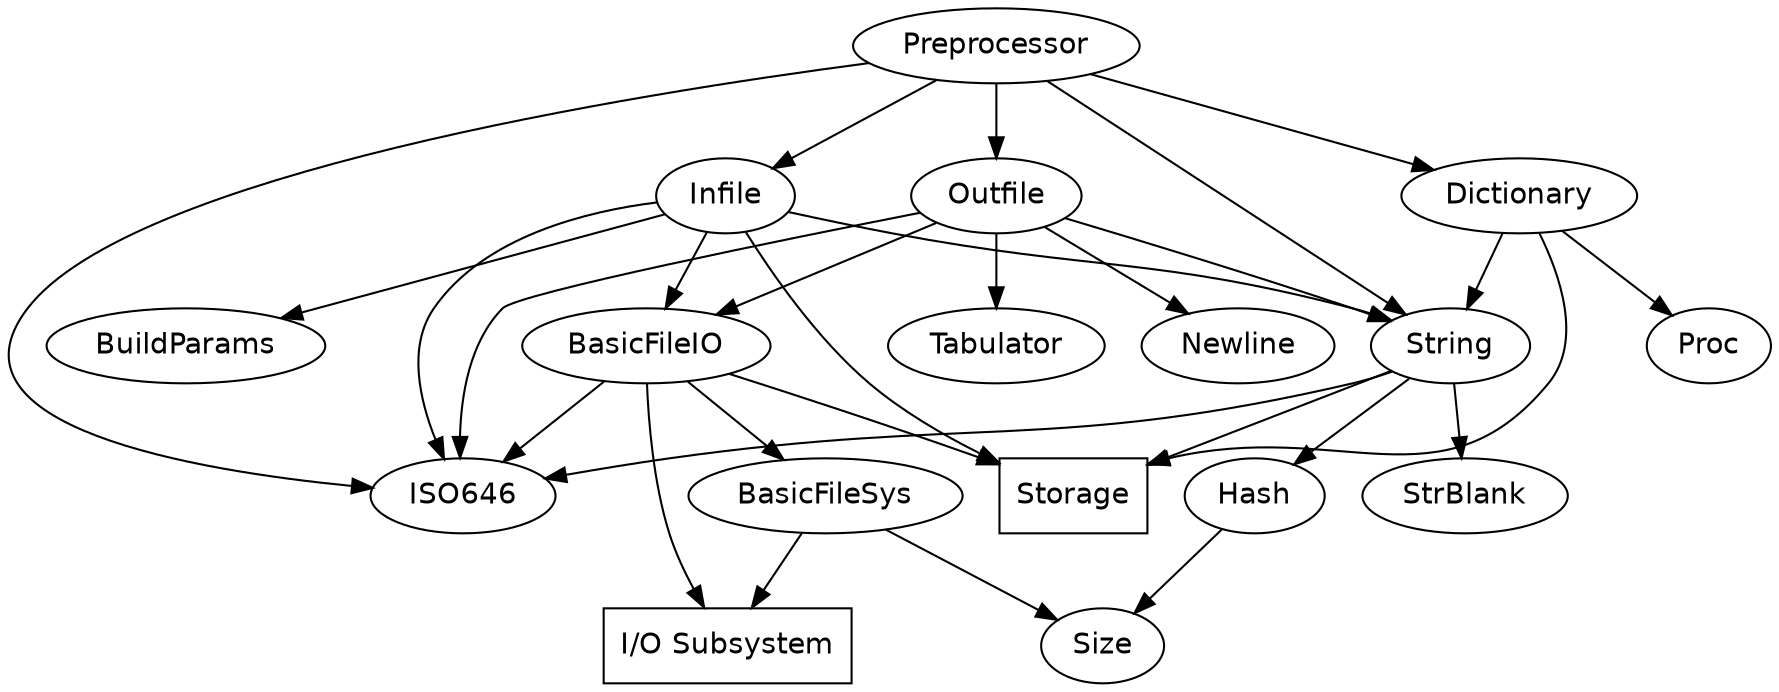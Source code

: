 digraph PreprocessorDep {
  node [fontname=helvetica];
  
  Preprocessor -> {
    Dictionary Infile ISO646 Outfile String
  };
  
  Dictionary -> {
    Proc Storage String
  };
  
  Proc; /* no dependencies */
  
  Storage [shape=box]; /* stdlib */
    
  String -> {
    Hash ISO646 Storage StrBlank
  };
  
  Hash -> {
    Size
  };
  
  Size; /* no dependencies */
  
  ISO646; /* no dependencies */
  
  StrBlank; /* no dependencies */  
  
  Infile -> {
    BasicFileIO BuildParams ISO646 Storage String
  };
  
  BasicFileIO -> {
    BasicFileSys IOSubsystem ISO646 Storage
  };
  
  BasicFileSys -> {
    Size IOSubsystem
  };
    
  IOSubsystem [label="I/O Subsystem";shape=box];
      
  BuildParams; /* no dependencies */
  
  Outfile -> {
    BasicFileIO ISO646 Newline String Tabulator
  };
    
  Newline; /* no dependencies */  
    
  Tabulator; /* no dependencies */  
  
} /* PreprocessorDep */